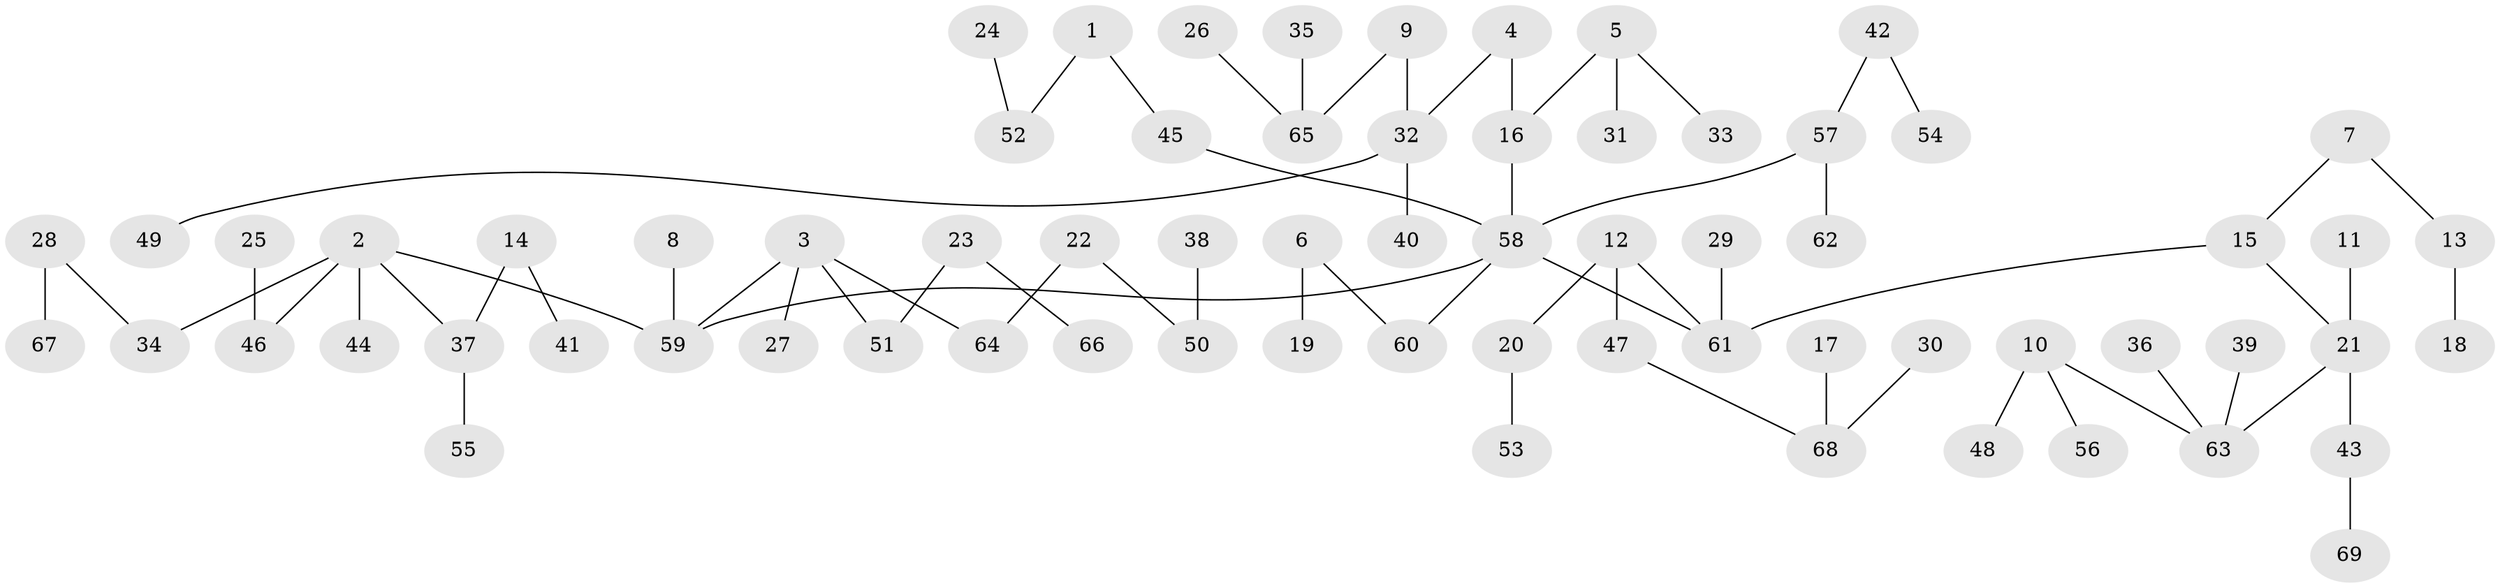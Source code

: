 // original degree distribution, {3: 0.13768115942028986, 2: 0.2826086956521739, 8: 0.007246376811594203, 6: 0.021739130434782608, 5: 0.028985507246376812, 4: 0.050724637681159424, 1: 0.47101449275362317}
// Generated by graph-tools (version 1.1) at 2025/02/03/09/25 03:02:17]
// undirected, 69 vertices, 68 edges
graph export_dot {
graph [start="1"]
  node [color=gray90,style=filled];
  1;
  2;
  3;
  4;
  5;
  6;
  7;
  8;
  9;
  10;
  11;
  12;
  13;
  14;
  15;
  16;
  17;
  18;
  19;
  20;
  21;
  22;
  23;
  24;
  25;
  26;
  27;
  28;
  29;
  30;
  31;
  32;
  33;
  34;
  35;
  36;
  37;
  38;
  39;
  40;
  41;
  42;
  43;
  44;
  45;
  46;
  47;
  48;
  49;
  50;
  51;
  52;
  53;
  54;
  55;
  56;
  57;
  58;
  59;
  60;
  61;
  62;
  63;
  64;
  65;
  66;
  67;
  68;
  69;
  1 -- 45 [weight=1.0];
  1 -- 52 [weight=1.0];
  2 -- 34 [weight=1.0];
  2 -- 37 [weight=1.0];
  2 -- 44 [weight=1.0];
  2 -- 46 [weight=1.0];
  2 -- 59 [weight=1.0];
  3 -- 27 [weight=1.0];
  3 -- 51 [weight=1.0];
  3 -- 59 [weight=1.0];
  3 -- 64 [weight=1.0];
  4 -- 16 [weight=1.0];
  4 -- 32 [weight=1.0];
  5 -- 16 [weight=1.0];
  5 -- 31 [weight=1.0];
  5 -- 33 [weight=1.0];
  6 -- 19 [weight=1.0];
  6 -- 60 [weight=1.0];
  7 -- 13 [weight=1.0];
  7 -- 15 [weight=1.0];
  8 -- 59 [weight=1.0];
  9 -- 32 [weight=1.0];
  9 -- 65 [weight=1.0];
  10 -- 48 [weight=1.0];
  10 -- 56 [weight=1.0];
  10 -- 63 [weight=1.0];
  11 -- 21 [weight=1.0];
  12 -- 20 [weight=1.0];
  12 -- 47 [weight=1.0];
  12 -- 61 [weight=1.0];
  13 -- 18 [weight=1.0];
  14 -- 37 [weight=1.0];
  14 -- 41 [weight=1.0];
  15 -- 21 [weight=1.0];
  15 -- 61 [weight=1.0];
  16 -- 58 [weight=1.0];
  17 -- 68 [weight=1.0];
  20 -- 53 [weight=1.0];
  21 -- 43 [weight=1.0];
  21 -- 63 [weight=1.0];
  22 -- 50 [weight=1.0];
  22 -- 64 [weight=1.0];
  23 -- 51 [weight=1.0];
  23 -- 66 [weight=1.0];
  24 -- 52 [weight=1.0];
  25 -- 46 [weight=1.0];
  26 -- 65 [weight=1.0];
  28 -- 34 [weight=1.0];
  28 -- 67 [weight=1.0];
  29 -- 61 [weight=1.0];
  30 -- 68 [weight=1.0];
  32 -- 40 [weight=1.0];
  32 -- 49 [weight=1.0];
  35 -- 65 [weight=1.0];
  36 -- 63 [weight=1.0];
  37 -- 55 [weight=1.0];
  38 -- 50 [weight=1.0];
  39 -- 63 [weight=1.0];
  42 -- 54 [weight=1.0];
  42 -- 57 [weight=1.0];
  43 -- 69 [weight=1.0];
  45 -- 58 [weight=1.0];
  47 -- 68 [weight=1.0];
  57 -- 58 [weight=1.0];
  57 -- 62 [weight=1.0];
  58 -- 59 [weight=1.0];
  58 -- 60 [weight=1.0];
  58 -- 61 [weight=1.0];
}
